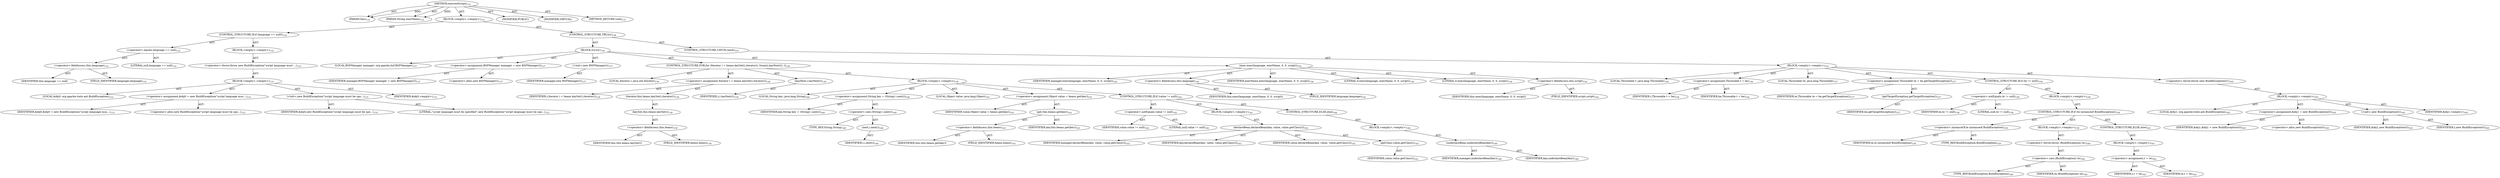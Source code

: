 digraph "executeScript" {  
"111669149698" [label = <(METHOD,executeScript)<SUB>131</SUB>> ]
"115964116999" [label = <(PARAM,this)<SUB>131</SUB>> ]
"115964117000" [label = <(PARAM,String execName)<SUB>131</SUB>> ]
"25769803783" [label = <(BLOCK,&lt;empty&gt;,&lt;empty&gt;)<SUB>131</SUB>> ]
"47244640261" [label = <(CONTROL_STRUCTURE,IF,if (language == null))<SUB>132</SUB>> ]
"30064771098" [label = <(&lt;operator&gt;.equals,language == null)<SUB>132</SUB>> ]
"30064771099" [label = <(&lt;operator&gt;.fieldAccess,this.language)<SUB>132</SUB>> ]
"68719476766" [label = <(IDENTIFIER,this,language == null)> ]
"55834574849" [label = <(FIELD_IDENTIFIER,language,language)<SUB>132</SUB>> ]
"90194313219" [label = <(LITERAL,null,language == null)<SUB>132</SUB>> ]
"25769803784" [label = <(BLOCK,&lt;empty&gt;,&lt;empty&gt;)<SUB>132</SUB>> ]
"30064771100" [label = <(&lt;operator&gt;.throw,throw new BuildException(&quot;script language must ...)<SUB>133</SUB>> ]
"25769803785" [label = <(BLOCK,&lt;empty&gt;,&lt;empty&gt;)<SUB>133</SUB>> ]
"94489280517" [label = <(LOCAL,$obj0: org.apache.tools.ant.BuildException)<SUB>133</SUB>> ]
"30064771101" [label = <(&lt;operator&gt;.assignment,$obj0 = new BuildException(&quot;script language mus...)<SUB>133</SUB>> ]
"68719476767" [label = <(IDENTIFIER,$obj0,$obj0 = new BuildException(&quot;script language mus...)<SUB>133</SUB>> ]
"30064771102" [label = <(&lt;operator&gt;.alloc,new BuildException(&quot;script language must be spe...)<SUB>133</SUB>> ]
"30064771103" [label = <(&lt;init&gt;,new BuildException(&quot;script language must be spe...)<SUB>133</SUB>> ]
"68719476768" [label = <(IDENTIFIER,$obj0,new BuildException(&quot;script language must be spe...)<SUB>133</SUB>> ]
"90194313220" [label = <(LITERAL,&quot;script language must be specified&quot;,new BuildException(&quot;script language must be spe...)<SUB>133</SUB>> ]
"68719476769" [label = <(IDENTIFIER,$obj0,&lt;empty&gt;)<SUB>133</SUB>> ]
"47244640262" [label = <(CONTROL_STRUCTURE,TRY,try)<SUB>136</SUB>> ]
"25769803786" [label = <(BLOCK,try,try)<SUB>136</SUB>> ]
"94489280518" [label = <(LOCAL,BSFManager manager: org.apache.bsf.BSFManager)<SUB>137</SUB>> ]
"30064771104" [label = <(&lt;operator&gt;.assignment,BSFManager manager = new BSFManager())<SUB>137</SUB>> ]
"68719476770" [label = <(IDENTIFIER,manager,BSFManager manager = new BSFManager())<SUB>137</SUB>> ]
"30064771105" [label = <(&lt;operator&gt;.alloc,new BSFManager())<SUB>137</SUB>> ]
"30064771106" [label = <(&lt;init&gt;,new BSFManager())<SUB>137</SUB>> ]
"68719476771" [label = <(IDENTIFIER,manager,new BSFManager())<SUB>137</SUB>> ]
"47244640263" [label = <(CONTROL_STRUCTURE,FOR,for (Iterator i = beans.keySet().iterator(); Some(i.hasNext()); ))<SUB>139</SUB>> ]
"94489280519" [label = <(LOCAL,Iterator i: java.util.Iterator)<SUB>139</SUB>> ]
"30064771107" [label = <(&lt;operator&gt;.assignment,Iterator i = beans.keySet().iterator())<SUB>139</SUB>> ]
"68719476772" [label = <(IDENTIFIER,i,Iterator i = beans.keySet().iterator())<SUB>139</SUB>> ]
"30064771108" [label = <(iterator,this.beans.keySet().iterator())<SUB>139</SUB>> ]
"30064771109" [label = <(keySet,this.beans.keySet())<SUB>139</SUB>> ]
"30064771110" [label = <(&lt;operator&gt;.fieldAccess,this.beans)<SUB>139</SUB>> ]
"68719476773" [label = <(IDENTIFIER,this,this.beans.keySet())> ]
"55834574850" [label = <(FIELD_IDENTIFIER,beans,beans)<SUB>139</SUB>> ]
"30064771111" [label = <(hasNext,i.hasNext())<SUB>139</SUB>> ]
"68719476774" [label = <(IDENTIFIER,i,i.hasNext())<SUB>139</SUB>> ]
"25769803787" [label = <(BLOCK,&lt;empty&gt;,&lt;empty&gt;)<SUB>139</SUB>> ]
"94489280520" [label = <(LOCAL,String key: java.lang.String)<SUB>140</SUB>> ]
"30064771112" [label = <(&lt;operator&gt;.assignment,String key = (String) i.next())<SUB>140</SUB>> ]
"68719476775" [label = <(IDENTIFIER,key,String key = (String) i.next())<SUB>140</SUB>> ]
"30064771113" [label = <(&lt;operator&gt;.cast,(String) i.next())<SUB>140</SUB>> ]
"180388626433" [label = <(TYPE_REF,String,String)<SUB>140</SUB>> ]
"30064771114" [label = <(next,i.next())<SUB>140</SUB>> ]
"68719476776" [label = <(IDENTIFIER,i,i.next())<SUB>140</SUB>> ]
"94489280521" [label = <(LOCAL,Object value: java.lang.Object)<SUB>141</SUB>> ]
"30064771115" [label = <(&lt;operator&gt;.assignment,Object value = beans.get(key))<SUB>141</SUB>> ]
"68719476777" [label = <(IDENTIFIER,value,Object value = beans.get(key))<SUB>141</SUB>> ]
"30064771116" [label = <(get,this.beans.get(key))<SUB>141</SUB>> ]
"30064771117" [label = <(&lt;operator&gt;.fieldAccess,this.beans)<SUB>141</SUB>> ]
"68719476778" [label = <(IDENTIFIER,this,this.beans.get(key))> ]
"55834574851" [label = <(FIELD_IDENTIFIER,beans,beans)<SUB>141</SUB>> ]
"68719476779" [label = <(IDENTIFIER,key,this.beans.get(key))<SUB>141</SUB>> ]
"47244640264" [label = <(CONTROL_STRUCTURE,IF,if (value != null))<SUB>142</SUB>> ]
"30064771118" [label = <(&lt;operator&gt;.notEquals,value != null)<SUB>142</SUB>> ]
"68719476780" [label = <(IDENTIFIER,value,value != null)<SUB>142</SUB>> ]
"90194313221" [label = <(LITERAL,null,value != null)<SUB>142</SUB>> ]
"25769803788" [label = <(BLOCK,&lt;empty&gt;,&lt;empty&gt;)<SUB>142</SUB>> ]
"30064771119" [label = <(declareBean,declareBean(key, value, value.getClass()))<SUB>143</SUB>> ]
"68719476781" [label = <(IDENTIFIER,manager,declareBean(key, value, value.getClass()))<SUB>143</SUB>> ]
"68719476782" [label = <(IDENTIFIER,key,declareBean(key, value, value.getClass()))<SUB>143</SUB>> ]
"68719476783" [label = <(IDENTIFIER,value,declareBean(key, value, value.getClass()))<SUB>143</SUB>> ]
"30064771120" [label = <(getClass,value.getClass())<SUB>143</SUB>> ]
"68719476784" [label = <(IDENTIFIER,value,value.getClass())<SUB>143</SUB>> ]
"47244640265" [label = <(CONTROL_STRUCTURE,ELSE,else)<SUB>144</SUB>> ]
"25769803789" [label = <(BLOCK,&lt;empty&gt;,&lt;empty&gt;)<SUB>144</SUB>> ]
"30064771121" [label = <(undeclareBean,undeclareBean(key))<SUB>149</SUB>> ]
"68719476785" [label = <(IDENTIFIER,manager,undeclareBean(key))<SUB>149</SUB>> ]
"68719476786" [label = <(IDENTIFIER,key,undeclareBean(key))<SUB>149</SUB>> ]
"30064771122" [label = <(exec,exec(language, execName, 0, 0, script))<SUB>154</SUB>> ]
"68719476787" [label = <(IDENTIFIER,manager,exec(language, execName, 0, 0, script))<SUB>154</SUB>> ]
"30064771123" [label = <(&lt;operator&gt;.fieldAccess,this.language)<SUB>154</SUB>> ]
"68719476788" [label = <(IDENTIFIER,this,exec(language, execName, 0, 0, script))> ]
"55834574852" [label = <(FIELD_IDENTIFIER,language,language)<SUB>154</SUB>> ]
"68719476789" [label = <(IDENTIFIER,execName,exec(language, execName, 0, 0, script))<SUB>154</SUB>> ]
"90194313222" [label = <(LITERAL,0,exec(language, execName, 0, 0, script))<SUB>154</SUB>> ]
"90194313223" [label = <(LITERAL,0,exec(language, execName, 0, 0, script))<SUB>154</SUB>> ]
"30064771124" [label = <(&lt;operator&gt;.fieldAccess,this.script)<SUB>154</SUB>> ]
"68719476790" [label = <(IDENTIFIER,this,exec(language, execName, 0, 0, script))> ]
"55834574853" [label = <(FIELD_IDENTIFIER,script,script)<SUB>154</SUB>> ]
"47244640266" [label = <(CONTROL_STRUCTURE,CATCH,catch)<SUB>155</SUB>> ]
"25769803790" [label = <(BLOCK,&lt;empty&gt;,&lt;empty&gt;)<SUB>155</SUB>> ]
"94489280522" [label = <(LOCAL,Throwable t: java.lang.Throwable)<SUB>156</SUB>> ]
"30064771125" [label = <(&lt;operator&gt;.assignment,Throwable t = be)<SUB>156</SUB>> ]
"68719476791" [label = <(IDENTIFIER,t,Throwable t = be)<SUB>156</SUB>> ]
"68719476792" [label = <(IDENTIFIER,be,Throwable t = be)<SUB>156</SUB>> ]
"94489280523" [label = <(LOCAL,Throwable te: java.lang.Throwable)<SUB>157</SUB>> ]
"30064771126" [label = <(&lt;operator&gt;.assignment,Throwable te = be.getTargetException())<SUB>157</SUB>> ]
"68719476793" [label = <(IDENTIFIER,te,Throwable te = be.getTargetException())<SUB>157</SUB>> ]
"30064771127" [label = <(getTargetException,getTargetException())<SUB>157</SUB>> ]
"68719476794" [label = <(IDENTIFIER,be,getTargetException())<SUB>157</SUB>> ]
"47244640267" [label = <(CONTROL_STRUCTURE,IF,if (te != null))<SUB>158</SUB>> ]
"30064771128" [label = <(&lt;operator&gt;.notEquals,te != null)<SUB>158</SUB>> ]
"68719476795" [label = <(IDENTIFIER,te,te != null)<SUB>158</SUB>> ]
"90194313224" [label = <(LITERAL,null,te != null)<SUB>158</SUB>> ]
"25769803791" [label = <(BLOCK,&lt;empty&gt;,&lt;empty&gt;)<SUB>158</SUB>> ]
"47244640268" [label = <(CONTROL_STRUCTURE,IF,if (te instanceof BuildException))<SUB>159</SUB>> ]
"30064771129" [label = <(&lt;operator&gt;.instanceOf,te instanceof BuildException)<SUB>159</SUB>> ]
"68719476796" [label = <(IDENTIFIER,te,te instanceof BuildException)<SUB>159</SUB>> ]
"180388626434" [label = <(TYPE_REF,BuildException,BuildException)<SUB>159</SUB>> ]
"25769803792" [label = <(BLOCK,&lt;empty&gt;,&lt;empty&gt;)<SUB>159</SUB>> ]
"30064771130" [label = <(&lt;operator&gt;.throw,throw (BuildException) te;)<SUB>160</SUB>> ]
"30064771131" [label = <(&lt;operator&gt;.cast,(BuildException) te)<SUB>160</SUB>> ]
"180388626435" [label = <(TYPE_REF,BuildException,BuildException)<SUB>160</SUB>> ]
"68719476797" [label = <(IDENTIFIER,te,(BuildException) te)<SUB>160</SUB>> ]
"47244640269" [label = <(CONTROL_STRUCTURE,ELSE,else)<SUB>161</SUB>> ]
"25769803793" [label = <(BLOCK,&lt;empty&gt;,&lt;empty&gt;)<SUB>161</SUB>> ]
"30064771132" [label = <(&lt;operator&gt;.assignment,t = te)<SUB>162</SUB>> ]
"68719476798" [label = <(IDENTIFIER,t,t = te)<SUB>162</SUB>> ]
"68719476799" [label = <(IDENTIFIER,te,t = te)<SUB>162</SUB>> ]
"30064771133" [label = <(&lt;operator&gt;.throw,throw new BuildException(t);)<SUB>165</SUB>> ]
"25769803794" [label = <(BLOCK,&lt;empty&gt;,&lt;empty&gt;)<SUB>165</SUB>> ]
"94489280524" [label = <(LOCAL,$obj1: org.apache.tools.ant.BuildException)<SUB>165</SUB>> ]
"30064771134" [label = <(&lt;operator&gt;.assignment,$obj1 = new BuildException(t))<SUB>165</SUB>> ]
"68719476800" [label = <(IDENTIFIER,$obj1,$obj1 = new BuildException(t))<SUB>165</SUB>> ]
"30064771135" [label = <(&lt;operator&gt;.alloc,new BuildException(t))<SUB>165</SUB>> ]
"30064771136" [label = <(&lt;init&gt;,new BuildException(t))<SUB>165</SUB>> ]
"68719476801" [label = <(IDENTIFIER,$obj1,new BuildException(t))<SUB>165</SUB>> ]
"68719476802" [label = <(IDENTIFIER,t,new BuildException(t))<SUB>165</SUB>> ]
"68719476803" [label = <(IDENTIFIER,$obj1,&lt;empty&gt;)<SUB>165</SUB>> ]
"133143986183" [label = <(MODIFIER,PUBLIC)> ]
"133143986184" [label = <(MODIFIER,VIRTUAL)> ]
"128849018882" [label = <(METHOD_RETURN,void)<SUB>131</SUB>> ]
  "111669149698" -> "115964116999"  [ label = "AST: "] 
  "111669149698" -> "115964117000"  [ label = "AST: "] 
  "111669149698" -> "25769803783"  [ label = "AST: "] 
  "111669149698" -> "133143986183"  [ label = "AST: "] 
  "111669149698" -> "133143986184"  [ label = "AST: "] 
  "111669149698" -> "128849018882"  [ label = "AST: "] 
  "25769803783" -> "47244640261"  [ label = "AST: "] 
  "25769803783" -> "47244640262"  [ label = "AST: "] 
  "47244640261" -> "30064771098"  [ label = "AST: "] 
  "47244640261" -> "25769803784"  [ label = "AST: "] 
  "30064771098" -> "30064771099"  [ label = "AST: "] 
  "30064771098" -> "90194313219"  [ label = "AST: "] 
  "30064771099" -> "68719476766"  [ label = "AST: "] 
  "30064771099" -> "55834574849"  [ label = "AST: "] 
  "25769803784" -> "30064771100"  [ label = "AST: "] 
  "30064771100" -> "25769803785"  [ label = "AST: "] 
  "25769803785" -> "94489280517"  [ label = "AST: "] 
  "25769803785" -> "30064771101"  [ label = "AST: "] 
  "25769803785" -> "30064771103"  [ label = "AST: "] 
  "25769803785" -> "68719476769"  [ label = "AST: "] 
  "30064771101" -> "68719476767"  [ label = "AST: "] 
  "30064771101" -> "30064771102"  [ label = "AST: "] 
  "30064771103" -> "68719476768"  [ label = "AST: "] 
  "30064771103" -> "90194313220"  [ label = "AST: "] 
  "47244640262" -> "25769803786"  [ label = "AST: "] 
  "47244640262" -> "47244640266"  [ label = "AST: "] 
  "25769803786" -> "94489280518"  [ label = "AST: "] 
  "25769803786" -> "30064771104"  [ label = "AST: "] 
  "25769803786" -> "30064771106"  [ label = "AST: "] 
  "25769803786" -> "47244640263"  [ label = "AST: "] 
  "25769803786" -> "30064771122"  [ label = "AST: "] 
  "30064771104" -> "68719476770"  [ label = "AST: "] 
  "30064771104" -> "30064771105"  [ label = "AST: "] 
  "30064771106" -> "68719476771"  [ label = "AST: "] 
  "47244640263" -> "94489280519"  [ label = "AST: "] 
  "47244640263" -> "30064771107"  [ label = "AST: "] 
  "47244640263" -> "30064771111"  [ label = "AST: "] 
  "47244640263" -> "25769803787"  [ label = "AST: "] 
  "30064771107" -> "68719476772"  [ label = "AST: "] 
  "30064771107" -> "30064771108"  [ label = "AST: "] 
  "30064771108" -> "30064771109"  [ label = "AST: "] 
  "30064771109" -> "30064771110"  [ label = "AST: "] 
  "30064771110" -> "68719476773"  [ label = "AST: "] 
  "30064771110" -> "55834574850"  [ label = "AST: "] 
  "30064771111" -> "68719476774"  [ label = "AST: "] 
  "25769803787" -> "94489280520"  [ label = "AST: "] 
  "25769803787" -> "30064771112"  [ label = "AST: "] 
  "25769803787" -> "94489280521"  [ label = "AST: "] 
  "25769803787" -> "30064771115"  [ label = "AST: "] 
  "25769803787" -> "47244640264"  [ label = "AST: "] 
  "30064771112" -> "68719476775"  [ label = "AST: "] 
  "30064771112" -> "30064771113"  [ label = "AST: "] 
  "30064771113" -> "180388626433"  [ label = "AST: "] 
  "30064771113" -> "30064771114"  [ label = "AST: "] 
  "30064771114" -> "68719476776"  [ label = "AST: "] 
  "30064771115" -> "68719476777"  [ label = "AST: "] 
  "30064771115" -> "30064771116"  [ label = "AST: "] 
  "30064771116" -> "30064771117"  [ label = "AST: "] 
  "30064771116" -> "68719476779"  [ label = "AST: "] 
  "30064771117" -> "68719476778"  [ label = "AST: "] 
  "30064771117" -> "55834574851"  [ label = "AST: "] 
  "47244640264" -> "30064771118"  [ label = "AST: "] 
  "47244640264" -> "25769803788"  [ label = "AST: "] 
  "47244640264" -> "47244640265"  [ label = "AST: "] 
  "30064771118" -> "68719476780"  [ label = "AST: "] 
  "30064771118" -> "90194313221"  [ label = "AST: "] 
  "25769803788" -> "30064771119"  [ label = "AST: "] 
  "30064771119" -> "68719476781"  [ label = "AST: "] 
  "30064771119" -> "68719476782"  [ label = "AST: "] 
  "30064771119" -> "68719476783"  [ label = "AST: "] 
  "30064771119" -> "30064771120"  [ label = "AST: "] 
  "30064771120" -> "68719476784"  [ label = "AST: "] 
  "47244640265" -> "25769803789"  [ label = "AST: "] 
  "25769803789" -> "30064771121"  [ label = "AST: "] 
  "30064771121" -> "68719476785"  [ label = "AST: "] 
  "30064771121" -> "68719476786"  [ label = "AST: "] 
  "30064771122" -> "68719476787"  [ label = "AST: "] 
  "30064771122" -> "30064771123"  [ label = "AST: "] 
  "30064771122" -> "68719476789"  [ label = "AST: "] 
  "30064771122" -> "90194313222"  [ label = "AST: "] 
  "30064771122" -> "90194313223"  [ label = "AST: "] 
  "30064771122" -> "30064771124"  [ label = "AST: "] 
  "30064771123" -> "68719476788"  [ label = "AST: "] 
  "30064771123" -> "55834574852"  [ label = "AST: "] 
  "30064771124" -> "68719476790"  [ label = "AST: "] 
  "30064771124" -> "55834574853"  [ label = "AST: "] 
  "47244640266" -> "25769803790"  [ label = "AST: "] 
  "25769803790" -> "94489280522"  [ label = "AST: "] 
  "25769803790" -> "30064771125"  [ label = "AST: "] 
  "25769803790" -> "94489280523"  [ label = "AST: "] 
  "25769803790" -> "30064771126"  [ label = "AST: "] 
  "25769803790" -> "47244640267"  [ label = "AST: "] 
  "25769803790" -> "30064771133"  [ label = "AST: "] 
  "30064771125" -> "68719476791"  [ label = "AST: "] 
  "30064771125" -> "68719476792"  [ label = "AST: "] 
  "30064771126" -> "68719476793"  [ label = "AST: "] 
  "30064771126" -> "30064771127"  [ label = "AST: "] 
  "30064771127" -> "68719476794"  [ label = "AST: "] 
  "47244640267" -> "30064771128"  [ label = "AST: "] 
  "47244640267" -> "25769803791"  [ label = "AST: "] 
  "30064771128" -> "68719476795"  [ label = "AST: "] 
  "30064771128" -> "90194313224"  [ label = "AST: "] 
  "25769803791" -> "47244640268"  [ label = "AST: "] 
  "47244640268" -> "30064771129"  [ label = "AST: "] 
  "47244640268" -> "25769803792"  [ label = "AST: "] 
  "47244640268" -> "47244640269"  [ label = "AST: "] 
  "30064771129" -> "68719476796"  [ label = "AST: "] 
  "30064771129" -> "180388626434"  [ label = "AST: "] 
  "25769803792" -> "30064771130"  [ label = "AST: "] 
  "30064771130" -> "30064771131"  [ label = "AST: "] 
  "30064771131" -> "180388626435"  [ label = "AST: "] 
  "30064771131" -> "68719476797"  [ label = "AST: "] 
  "47244640269" -> "25769803793"  [ label = "AST: "] 
  "25769803793" -> "30064771132"  [ label = "AST: "] 
  "30064771132" -> "68719476798"  [ label = "AST: "] 
  "30064771132" -> "68719476799"  [ label = "AST: "] 
  "30064771133" -> "25769803794"  [ label = "AST: "] 
  "25769803794" -> "94489280524"  [ label = "AST: "] 
  "25769803794" -> "30064771134"  [ label = "AST: "] 
  "25769803794" -> "30064771136"  [ label = "AST: "] 
  "25769803794" -> "68719476803"  [ label = "AST: "] 
  "30064771134" -> "68719476800"  [ label = "AST: "] 
  "30064771134" -> "30064771135"  [ label = "AST: "] 
  "30064771136" -> "68719476801"  [ label = "AST: "] 
  "30064771136" -> "68719476802"  [ label = "AST: "] 
  "111669149698" -> "115964116999"  [ label = "DDG: "] 
  "111669149698" -> "115964117000"  [ label = "DDG: "] 
}
